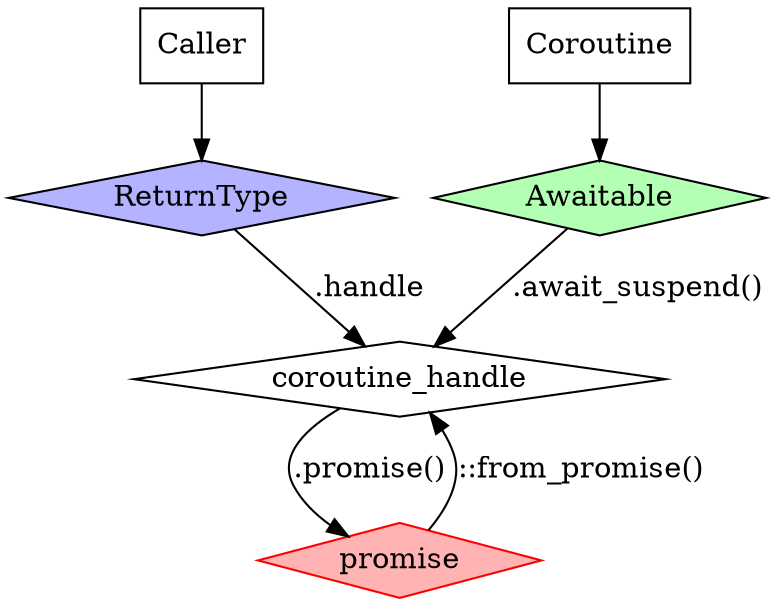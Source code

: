 digraph D {
  graph [ dpi = 300 ]; 

  main [shape=box, label="Caller"]
  f1 [shape=box, label="Coroutine"]
  ret [shape=diamond, label="ReturnType", fillcolor="#b3b3ff", style=filled]
  p [shape=diamond label="promise", fillcolor="#ffb3b3", style=filled, color="red"]
  handle [shape=diamond label="coroutine_handle"]
  awaitable [shape=diamond label="Awaitable", fillcolor="#b3ffb3", style=filled]

  main -> ret
  f1 -> awaitable
  p -> handle [label = "::from_promise()"]
  handle -> p [label = ".promise()"]
  ret -> handle [label = ".handle"]
  awaitable -> handle [label = ".await_suspend()"]
}
